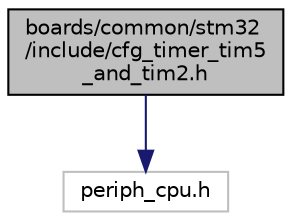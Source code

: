 digraph "boards/common/stm32/include/cfg_timer_tim5_and_tim2.h"
{
 // LATEX_PDF_SIZE
  edge [fontname="Helvetica",fontsize="10",labelfontname="Helvetica",labelfontsize="10"];
  node [fontname="Helvetica",fontsize="10",shape=record];
  Node1 [label="boards/common/stm32\l/include/cfg_timer_tim5\l_and_tim2.h",height=0.2,width=0.4,color="black", fillcolor="grey75", style="filled", fontcolor="black",tooltip="Common configuration for STM32 Timer peripheral based on TIM5 and TIM2."];
  Node1 -> Node2 [color="midnightblue",fontsize="10",style="solid",fontname="Helvetica"];
  Node2 [label="periph_cpu.h",height=0.2,width=0.4,color="grey75", fillcolor="white", style="filled",tooltip=" "];
}
